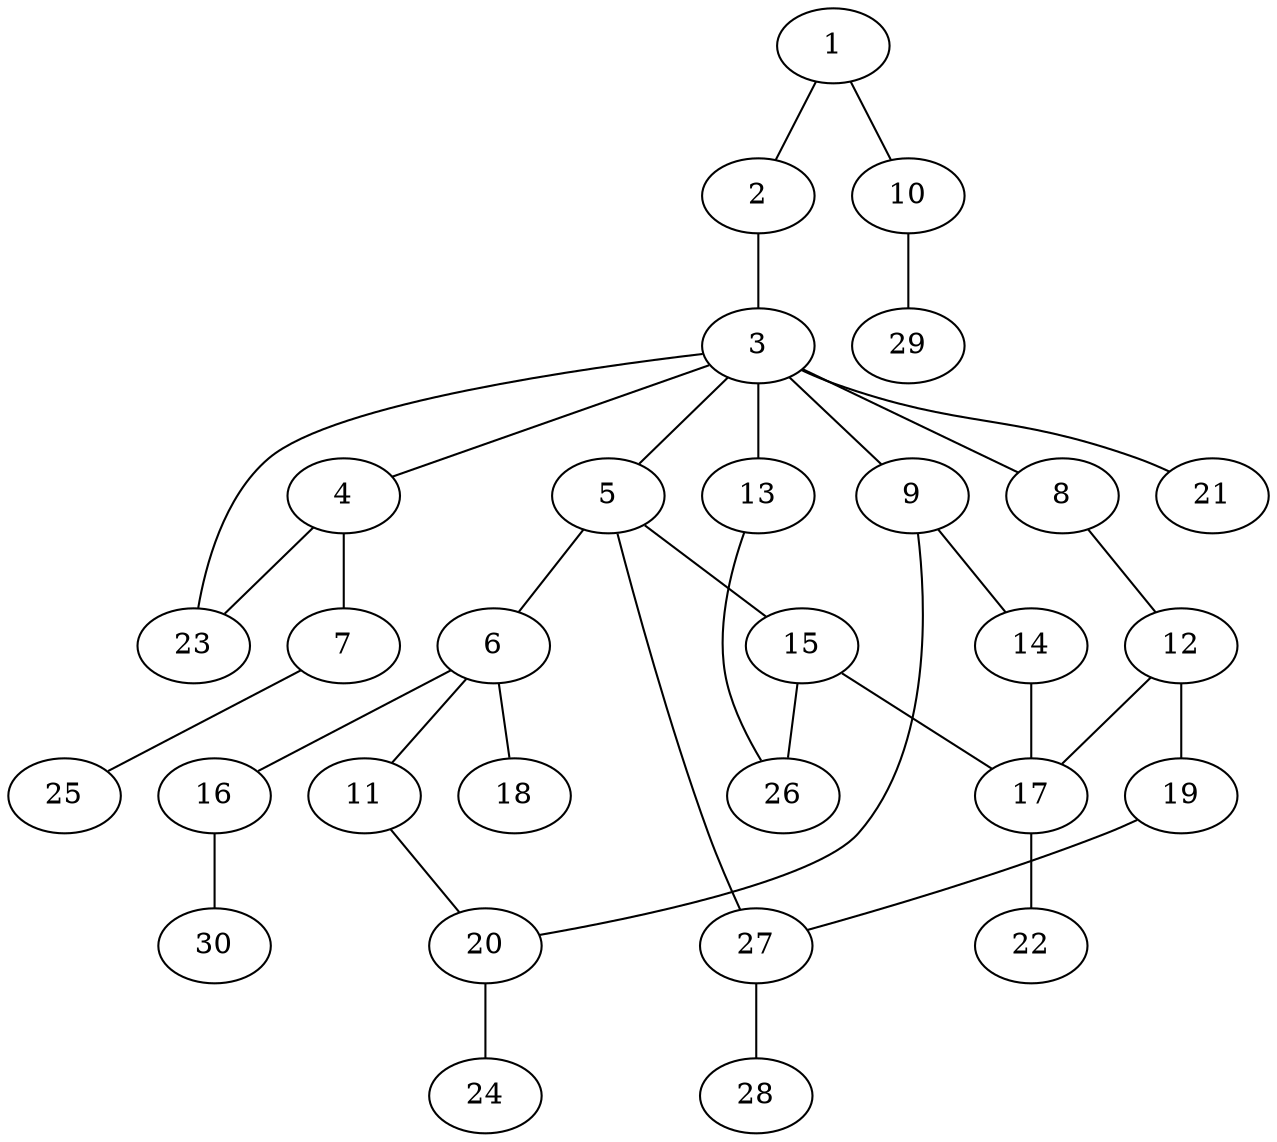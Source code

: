 graph graphname {1--2
1--10
2--3
3--4
3--5
3--8
3--9
3--13
3--21
3--23
4--7
4--23
5--6
5--15
5--27
6--11
6--16
6--18
7--25
8--12
9--14
9--20
10--29
11--20
12--17
12--19
13--26
14--17
15--17
15--26
16--30
17--22
19--27
20--24
27--28
}